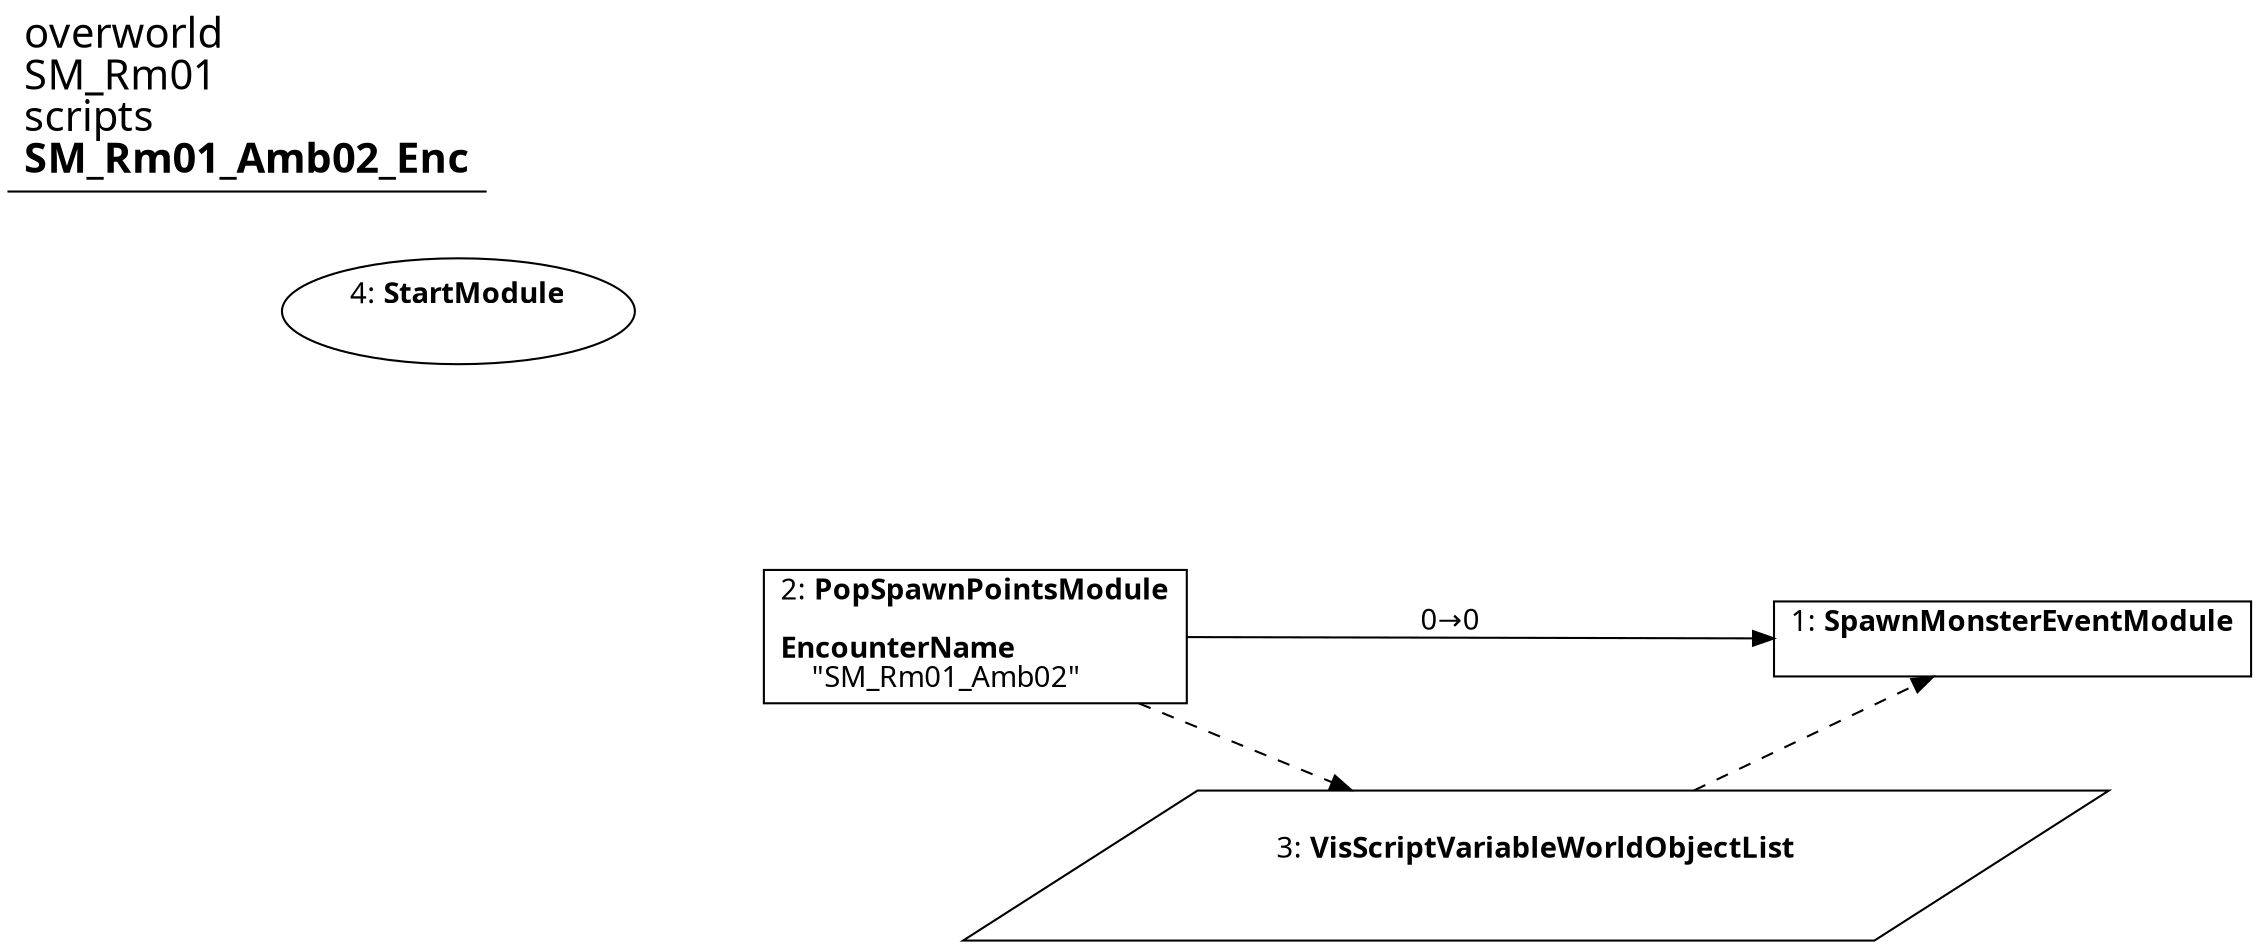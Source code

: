 digraph {
    layout = fdp;
    overlap = prism;
    sep = "+16";
    splines = spline;

    node [ shape = box ];

    graph [ fontname = "Segoe UI" ];
    node [ fontname = "Segoe UI" ];
    edge [ fontname = "Segoe UI" ];

    1 [ label = <1: <b>SpawnMonsterEventModule</b><br/><br/>> ];
    1 [ pos = "0.536,-0.286!" ];
    3 -> 1 [ style = dashed ];

    2 [ label = <2: <b>PopSpawnPointsModule</b><br/><br/><b>EncounterName</b><br align="left"/>    &quot;SM_Rm01_Amb02&quot;<br align="left"/>> ];
    2 [ pos = "0.09200001,-0.28500003!" ];
    2 -> 1 [ label = "0→0" ];
    2 -> 3 [ style = dashed ];

    3 [ label = <3: <b>VisScriptVariableWorldObjectList</b><br/><br/>> ];
    3 [ shape = parallelogram ]
    3 [ pos = "0.33200002,-0.38300002!" ];

    4 [ label = <4: <b>StartModule</b><br/><br/>> ];
    4 [ shape = oval ]
    4 [ pos = "-0.17400001,-0.101!" ];

    title [ pos = "-0.17500001,-0.1!" ];
    title [ shape = underline ];
    title [ label = <<font point-size="20">overworld<br align="left"/>SM_Rm01<br align="left"/>scripts<br align="left"/><b>SM_Rm01_Amb02_Enc</b><br align="left"/></font>> ];
}
